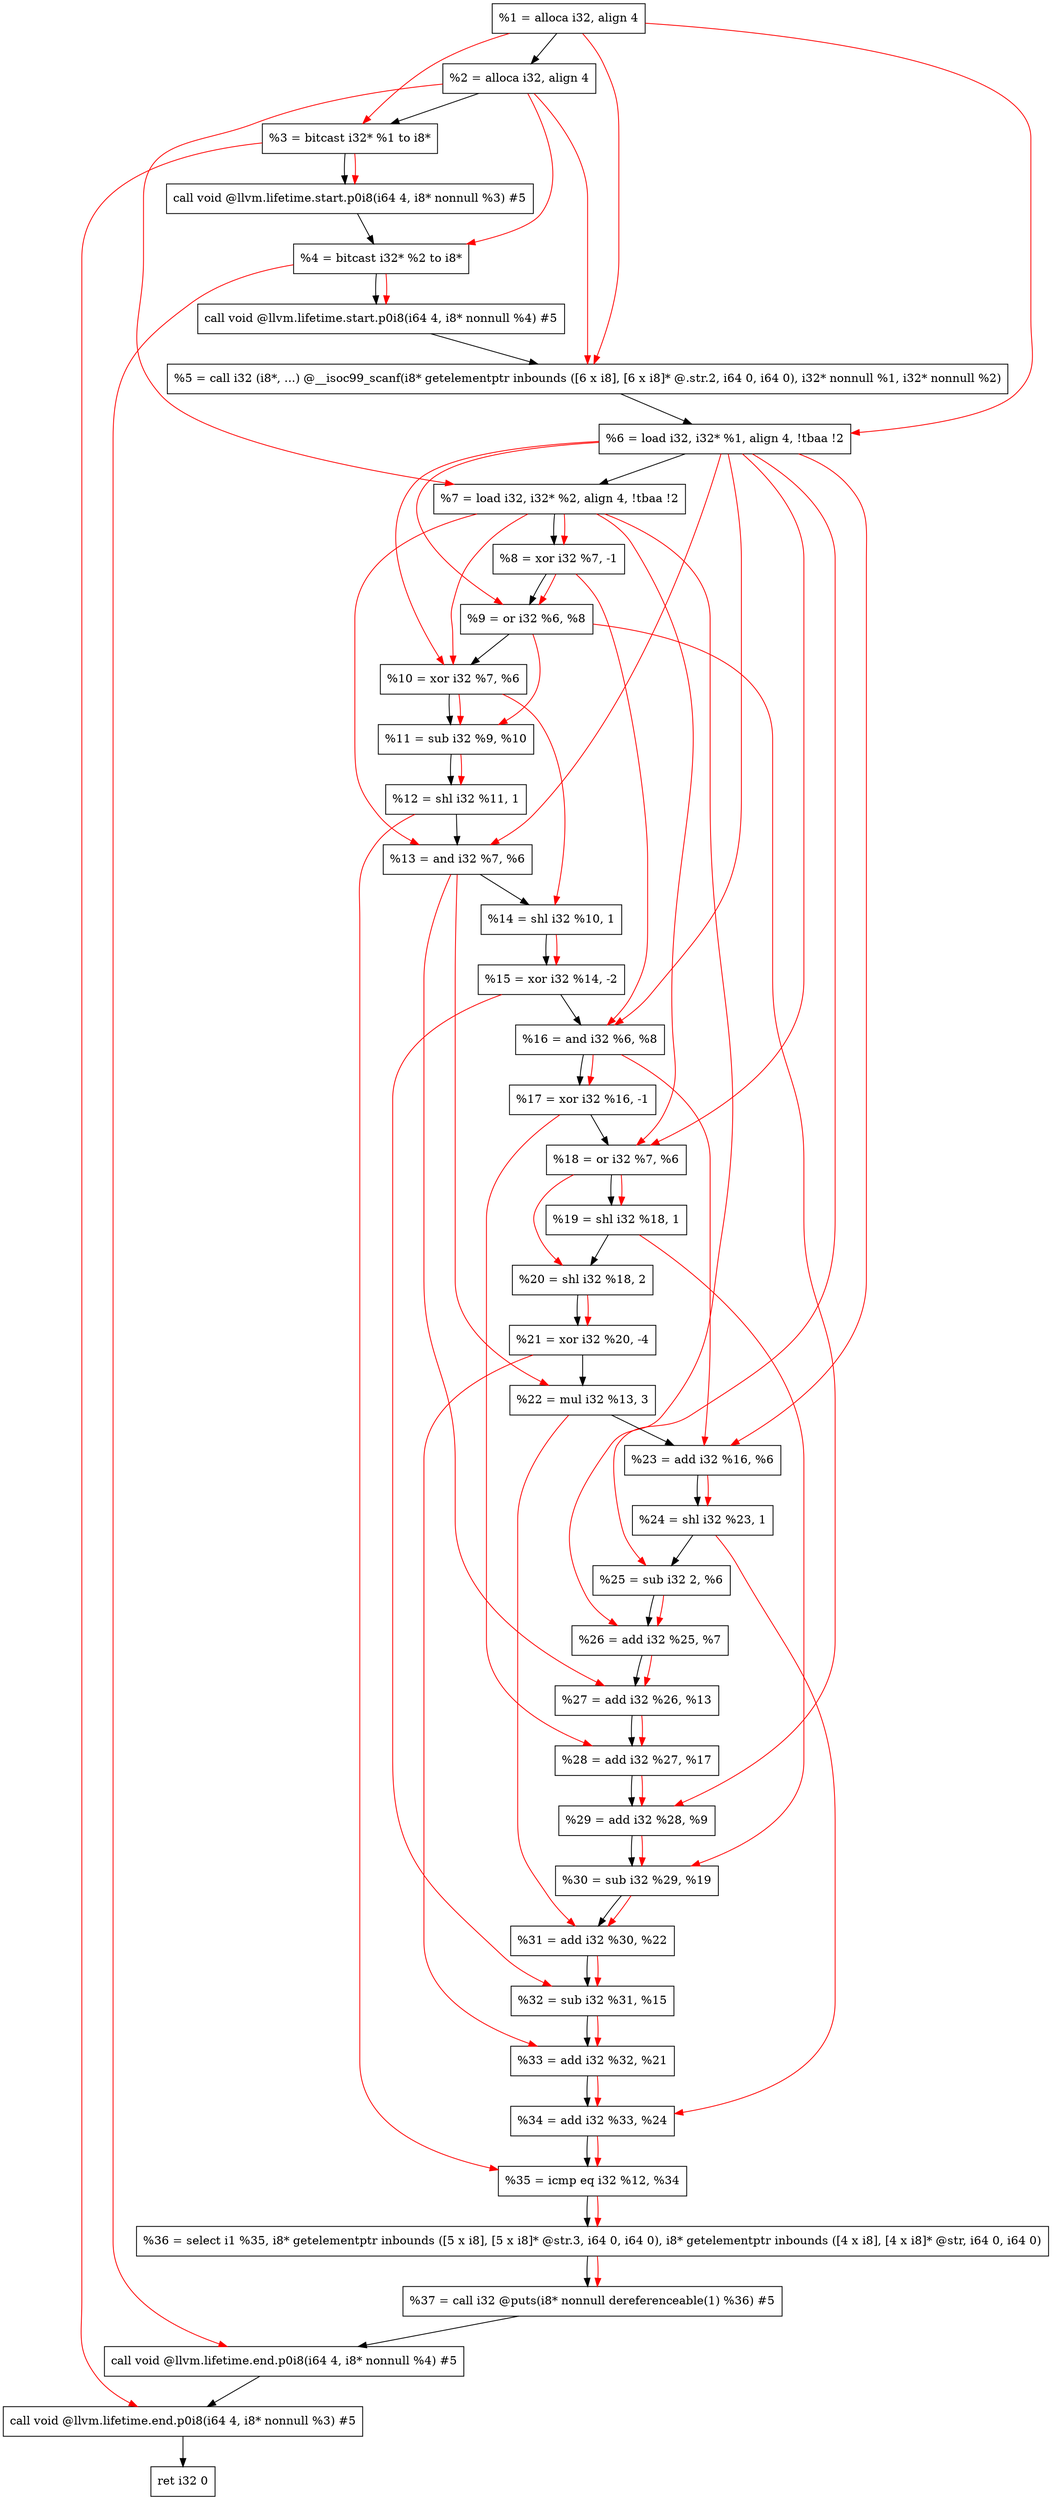 digraph "DFG for'main' function" {
	Node0x243f1e8[shape=record, label="  %1 = alloca i32, align 4"];
	Node0x243f268[shape=record, label="  %2 = alloca i32, align 4"];
	Node0x243f2f8[shape=record, label="  %3 = bitcast i32* %1 to i8*"];
	Node0x243f758[shape=record, label="  call void @llvm.lifetime.start.p0i8(i64 4, i8* nonnull %3) #5"];
	Node0x243f838[shape=record, label="  %4 = bitcast i32* %2 to i8*"];
	Node0x243f958[shape=record, label="  call void @llvm.lifetime.start.p0i8(i64 4, i8* nonnull %4) #5"];
	Node0x243fb90[shape=record, label="  %5 = call i32 (i8*, ...) @__isoc99_scanf(i8* getelementptr inbounds ([6 x i8], [6 x i8]* @.str.2, i64 0, i64 0), i32* nonnull %1, i32* nonnull %2)"];
	Node0x243fc48[shape=record, label="  %6 = load i32, i32* %1, align 4, !tbaa !2"];
	Node0x2440bb8[shape=record, label="  %7 = load i32, i32* %2, align 4, !tbaa !2"];
	Node0x2441240[shape=record, label="  %8 = xor i32 %7, -1"];
	Node0x24412b0[shape=record, label="  %9 = or i32 %6, %8"];
	Node0x2441320[shape=record, label="  %10 = xor i32 %7, %6"];
	Node0x2441390[shape=record, label="  %11 = sub i32 %9, %10"];
	Node0x2441400[shape=record, label="  %12 = shl i32 %11, 1"];
	Node0x2441470[shape=record, label="  %13 = and i32 %7, %6"];
	Node0x24414e0[shape=record, label="  %14 = shl i32 %10, 1"];
	Node0x2441550[shape=record, label="  %15 = xor i32 %14, -2"];
	Node0x24415c0[shape=record, label="  %16 = and i32 %6, %8"];
	Node0x2441630[shape=record, label="  %17 = xor i32 %16, -1"];
	Node0x24416a0[shape=record, label="  %18 = or i32 %7, %6"];
	Node0x2441710[shape=record, label="  %19 = shl i32 %18, 1"];
	Node0x2441780[shape=record, label="  %20 = shl i32 %18, 2"];
	Node0x24417f0[shape=record, label="  %21 = xor i32 %20, -4"];
	Node0x2441860[shape=record, label="  %22 = mul i32 %13, 3"];
	Node0x24418d0[shape=record, label="  %23 = add i32 %16, %6"];
	Node0x2441940[shape=record, label="  %24 = shl i32 %23, 1"];
	Node0x24419b0[shape=record, label="  %25 = sub i32 2, %6"];
	Node0x2441a20[shape=record, label="  %26 = add i32 %25, %7"];
	Node0x2441a90[shape=record, label="  %27 = add i32 %26, %13"];
	Node0x2441b00[shape=record, label="  %28 = add i32 %27, %17"];
	Node0x2441b70[shape=record, label="  %29 = add i32 %28, %9"];
	Node0x2441be0[shape=record, label="  %30 = sub i32 %29, %19"];
	Node0x2441c50[shape=record, label="  %31 = add i32 %30, %22"];
	Node0x2441cc0[shape=record, label="  %32 = sub i32 %31, %15"];
	Node0x2441d30[shape=record, label="  %33 = add i32 %32, %21"];
	Node0x2441da0[shape=record, label="  %34 = add i32 %33, %24"];
	Node0x2441e10[shape=record, label="  %35 = icmp eq i32 %12, %34"];
	Node0x23df9d8[shape=record, label="  %36 = select i1 %35, i8* getelementptr inbounds ([5 x i8], [5 x i8]* @str.3, i64 0, i64 0), i8* getelementptr inbounds ([4 x i8], [4 x i8]* @str, i64 0, i64 0)"];
	Node0x2441ea0[shape=record, label="  %37 = call i32 @puts(i8* nonnull dereferenceable(1) %36) #5"];
	Node0x24420f8[shape=record, label="  call void @llvm.lifetime.end.p0i8(i64 4, i8* nonnull %4) #5"];
	Node0x2442258[shape=record, label="  call void @llvm.lifetime.end.p0i8(i64 4, i8* nonnull %3) #5"];
	Node0x2442318[shape=record, label="  ret i32 0"];
	Node0x243f1e8 -> Node0x243f268;
	Node0x243f268 -> Node0x243f2f8;
	Node0x243f2f8 -> Node0x243f758;
	Node0x243f758 -> Node0x243f838;
	Node0x243f838 -> Node0x243f958;
	Node0x243f958 -> Node0x243fb90;
	Node0x243fb90 -> Node0x243fc48;
	Node0x243fc48 -> Node0x2440bb8;
	Node0x2440bb8 -> Node0x2441240;
	Node0x2441240 -> Node0x24412b0;
	Node0x24412b0 -> Node0x2441320;
	Node0x2441320 -> Node0x2441390;
	Node0x2441390 -> Node0x2441400;
	Node0x2441400 -> Node0x2441470;
	Node0x2441470 -> Node0x24414e0;
	Node0x24414e0 -> Node0x2441550;
	Node0x2441550 -> Node0x24415c0;
	Node0x24415c0 -> Node0x2441630;
	Node0x2441630 -> Node0x24416a0;
	Node0x24416a0 -> Node0x2441710;
	Node0x2441710 -> Node0x2441780;
	Node0x2441780 -> Node0x24417f0;
	Node0x24417f0 -> Node0x2441860;
	Node0x2441860 -> Node0x24418d0;
	Node0x24418d0 -> Node0x2441940;
	Node0x2441940 -> Node0x24419b0;
	Node0x24419b0 -> Node0x2441a20;
	Node0x2441a20 -> Node0x2441a90;
	Node0x2441a90 -> Node0x2441b00;
	Node0x2441b00 -> Node0x2441b70;
	Node0x2441b70 -> Node0x2441be0;
	Node0x2441be0 -> Node0x2441c50;
	Node0x2441c50 -> Node0x2441cc0;
	Node0x2441cc0 -> Node0x2441d30;
	Node0x2441d30 -> Node0x2441da0;
	Node0x2441da0 -> Node0x2441e10;
	Node0x2441e10 -> Node0x23df9d8;
	Node0x23df9d8 -> Node0x2441ea0;
	Node0x2441ea0 -> Node0x24420f8;
	Node0x24420f8 -> Node0x2442258;
	Node0x2442258 -> Node0x2442318;
edge [color=red]
	Node0x243f1e8 -> Node0x243f2f8;
	Node0x243f2f8 -> Node0x243f758;
	Node0x243f268 -> Node0x243f838;
	Node0x243f838 -> Node0x243f958;
	Node0x243f1e8 -> Node0x243fb90;
	Node0x243f268 -> Node0x243fb90;
	Node0x243f1e8 -> Node0x243fc48;
	Node0x243f268 -> Node0x2440bb8;
	Node0x2440bb8 -> Node0x2441240;
	Node0x243fc48 -> Node0x24412b0;
	Node0x2441240 -> Node0x24412b0;
	Node0x2440bb8 -> Node0x2441320;
	Node0x243fc48 -> Node0x2441320;
	Node0x24412b0 -> Node0x2441390;
	Node0x2441320 -> Node0x2441390;
	Node0x2441390 -> Node0x2441400;
	Node0x2440bb8 -> Node0x2441470;
	Node0x243fc48 -> Node0x2441470;
	Node0x2441320 -> Node0x24414e0;
	Node0x24414e0 -> Node0x2441550;
	Node0x243fc48 -> Node0x24415c0;
	Node0x2441240 -> Node0x24415c0;
	Node0x24415c0 -> Node0x2441630;
	Node0x2440bb8 -> Node0x24416a0;
	Node0x243fc48 -> Node0x24416a0;
	Node0x24416a0 -> Node0x2441710;
	Node0x24416a0 -> Node0x2441780;
	Node0x2441780 -> Node0x24417f0;
	Node0x2441470 -> Node0x2441860;
	Node0x24415c0 -> Node0x24418d0;
	Node0x243fc48 -> Node0x24418d0;
	Node0x24418d0 -> Node0x2441940;
	Node0x243fc48 -> Node0x24419b0;
	Node0x24419b0 -> Node0x2441a20;
	Node0x2440bb8 -> Node0x2441a20;
	Node0x2441a20 -> Node0x2441a90;
	Node0x2441470 -> Node0x2441a90;
	Node0x2441a90 -> Node0x2441b00;
	Node0x2441630 -> Node0x2441b00;
	Node0x2441b00 -> Node0x2441b70;
	Node0x24412b0 -> Node0x2441b70;
	Node0x2441b70 -> Node0x2441be0;
	Node0x2441710 -> Node0x2441be0;
	Node0x2441be0 -> Node0x2441c50;
	Node0x2441860 -> Node0x2441c50;
	Node0x2441c50 -> Node0x2441cc0;
	Node0x2441550 -> Node0x2441cc0;
	Node0x2441cc0 -> Node0x2441d30;
	Node0x24417f0 -> Node0x2441d30;
	Node0x2441d30 -> Node0x2441da0;
	Node0x2441940 -> Node0x2441da0;
	Node0x2441400 -> Node0x2441e10;
	Node0x2441da0 -> Node0x2441e10;
	Node0x2441e10 -> Node0x23df9d8;
	Node0x23df9d8 -> Node0x2441ea0;
	Node0x243f838 -> Node0x24420f8;
	Node0x243f2f8 -> Node0x2442258;
}
